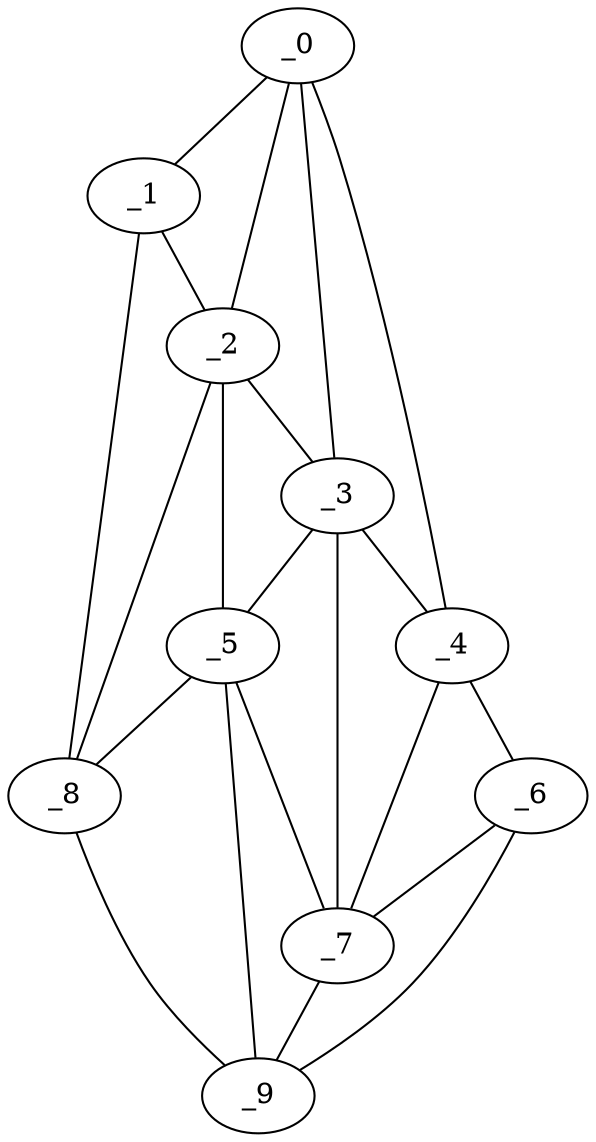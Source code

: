 graph "obj77__135.gxl" {
	_0	 [x=21,
		y=75];
	_1	 [x=50,
		y=124];
	_0 -- _1	 [valence=1];
	_2	 [x=51,
		y=87];
	_0 -- _2	 [valence=2];
	_3	 [x=58,
		y=61];
	_0 -- _3	 [valence=1];
	_4	 [x=62,
		y=8];
	_0 -- _4	 [valence=1];
	_1 -- _2	 [valence=1];
	_8	 [x=111,
		y=103];
	_1 -- _8	 [valence=1];
	_2 -- _3	 [valence=2];
	_5	 [x=91,
		y=72];
	_2 -- _5	 [valence=2];
	_2 -- _8	 [valence=2];
	_3 -- _4	 [valence=2];
	_3 -- _5	 [valence=1];
	_7	 [x=105,
		y=63];
	_3 -- _7	 [valence=1];
	_6	 [x=105,
		y=9];
	_4 -- _6	 [valence=1];
	_4 -- _7	 [valence=2];
	_5 -- _7	 [valence=2];
	_5 -- _8	 [valence=1];
	_9	 [x=112,
		y=65];
	_5 -- _9	 [valence=1];
	_6 -- _7	 [valence=2];
	_6 -- _9	 [valence=1];
	_7 -- _9	 [valence=2];
	_8 -- _9	 [valence=1];
}
